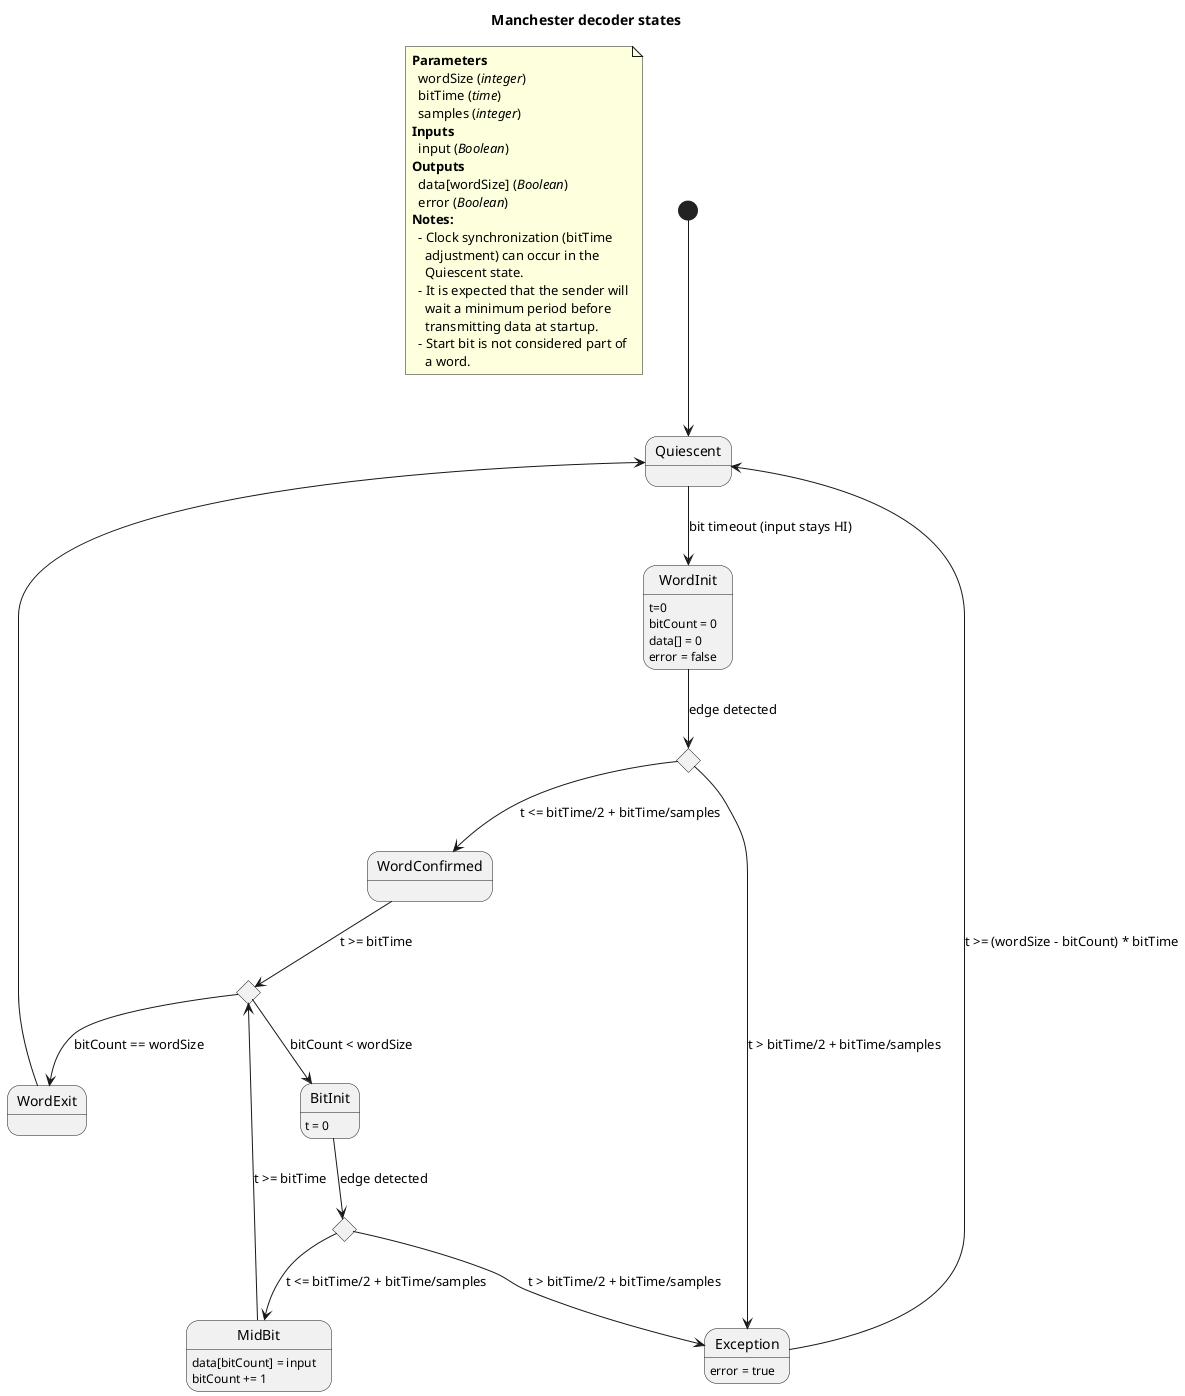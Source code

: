 @startuml
title Manchester decoder states

note as N1
  <b>Parameters</b>
    wordSize (<i>integer</i>)
    bitTime (<i>time</i>)
    samples (<i>integer</i>)
  <b>Inputs</b>
    input (<i>Boolean</i>)
  <b>Outputs</b>
    data[wordSize] (<i>Boolean</i>)
    error (<i>Boolean</i>)
  <b>Notes:</b>
    - Clock synchronization (bitTime
      adjustment) can occur in the
      Quiescent state.
    - It is expected that the sender will
      wait a minimum period before
      transmitting data at startup.
    - Start bit is not considered part of
      a word.
end note

[*]-->Quiescent

Quiescent-->WordInit: bit timeout (input stays HI)

WordInit: t=0
WordInit: bitCount = 0
WordInit: data[] = 0
WordInit: error = false
state WordCheck <<choice>>
WordInit-->WordCheck: edge detected

WordCheck-->WordConfirmed: t <= bitTime/2 + bitTime/samples
WordCheck-->Exception: t > bitTime/2 + bitTime/samples

Exception: error = true
Exception-->Quiescent: t >= (wordSize - bitCount) * bitTime

state MidWord <<choice>>
WordConfirmed-->MidWord: t >= bitTime

MidWord-->WordExit: bitCount == wordSize
MidWord-->BitInit: bitCount < wordSize

BitInit: t = 0
state BitCheck <<choice>>
BitInit-->BitCheck: edge detected

BitCheck-->MidBit: t <= bitTime/2 + bitTime/samples
BitCheck-->Exception: t > bitTime/2 + bitTime/samples

MidBit: data[bitCount] = input
MidBit: bitCount += 1
MidBit-->MidWord: t >= bitTime

WordExit-->Quiescent

@enduml
